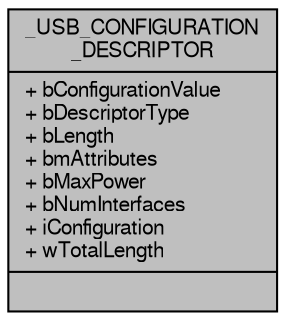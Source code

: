 digraph "_USB_CONFIGURATION_DESCRIPTOR"
{
  edge [fontname="FreeSans",fontsize="10",labelfontname="FreeSans",labelfontsize="10"];
  node [fontname="FreeSans",fontsize="10",shape=record];
  Node1 [label="{_USB_CONFIGURATION\l_DESCRIPTOR\n|+ bConfigurationValue\l+ bDescriptorType\l+ bLength\l+ bmAttributes\l+ bMaxPower\l+ bNumInterfaces\l+ iConfiguration\l+ wTotalLength\l|}",height=0.2,width=0.4,color="black", fillcolor="grey75", style="filled", fontcolor="black"];
}
